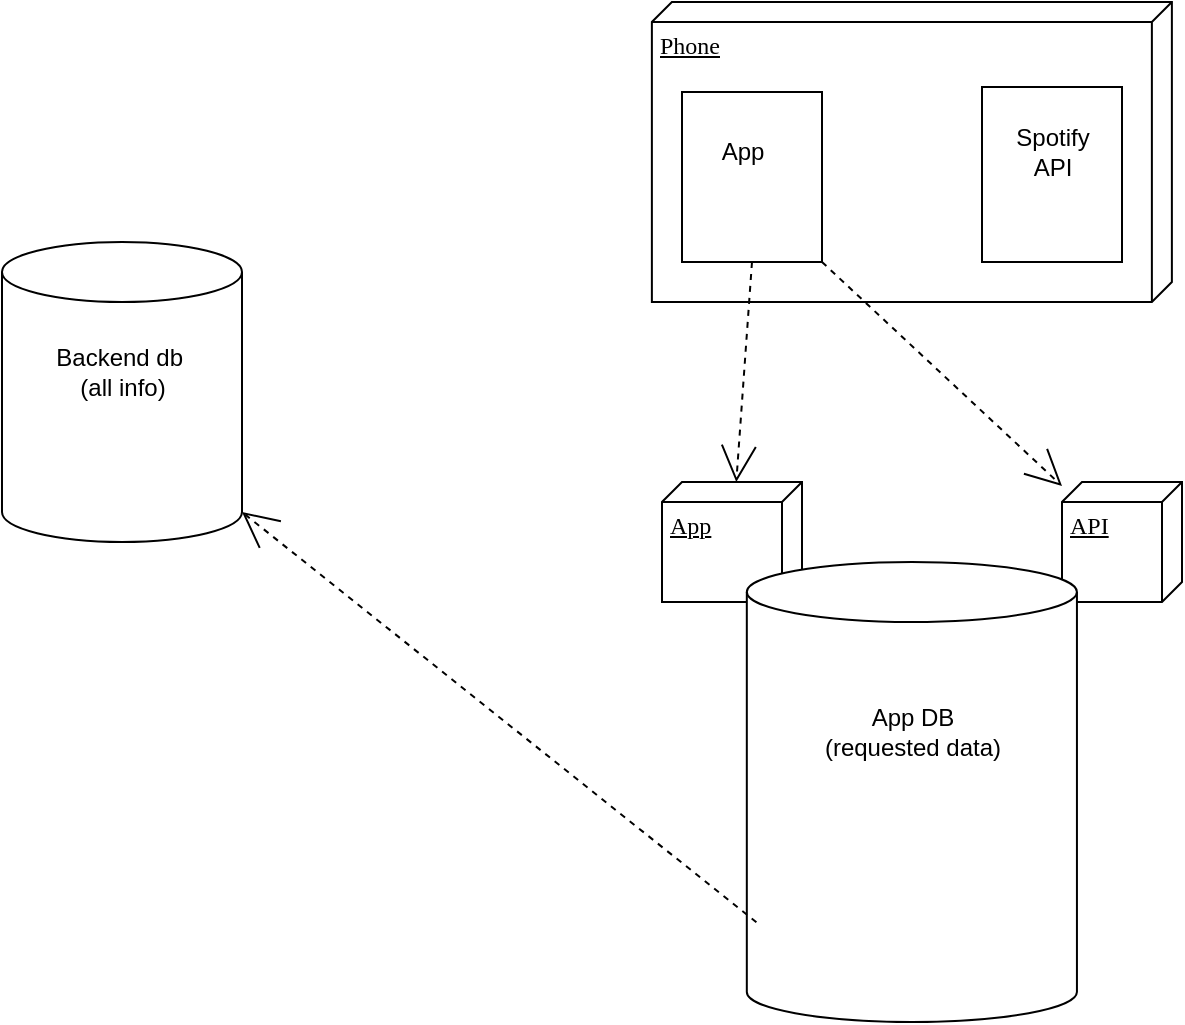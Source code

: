 <mxfile version="15.6.8" type="device"><diagram name="Page-1" id="5f0bae14-7c28-e335-631c-24af17079c00"><mxGraphModel dx="1221" dy="681" grid="1" gridSize="10" guides="1" tooltips="1" connect="1" arrows="1" fold="1" page="1" pageScale="1" pageWidth="1100" pageHeight="850" background="none" math="0" shadow="0"><root><mxCell id="0"/><mxCell id="1" parent="0"/><mxCell id="39150e848f15840c-1" value="App" style="verticalAlign=top;align=left;spacingTop=8;spacingLeft=2;spacingRight=12;shape=cube;size=10;direction=south;fontStyle=4;html=1;rounded=0;shadow=0;comic=0;labelBackgroundColor=none;strokeWidth=1;fontFamily=Verdana;fontSize=12" parent="1" vertex="1"><mxGeometry x="410" y="300" width="70" height="60" as="geometry"/></mxCell><mxCell id="39150e848f15840c-2" value="API" style="verticalAlign=top;align=left;spacingTop=8;spacingLeft=2;spacingRight=12;shape=cube;size=10;direction=south;fontStyle=4;html=1;rounded=0;shadow=0;comic=0;labelBackgroundColor=none;strokeWidth=1;fontFamily=Verdana;fontSize=12" parent="1" vertex="1"><mxGeometry x="610" y="300" width="60" height="60" as="geometry"/></mxCell><mxCell id="39150e848f15840c-3" value="Phone" style="verticalAlign=top;align=left;spacingTop=8;spacingLeft=2;spacingRight=12;shape=cube;size=10;direction=south;fontStyle=4;html=1;rounded=0;shadow=0;comic=0;labelBackgroundColor=none;strokeWidth=1;fontFamily=Verdana;fontSize=12" parent="1" vertex="1"><mxGeometry x="404.94" y="60" width="260" height="150" as="geometry"/></mxCell><mxCell id="39150e848f15840c-11" style="edgeStyle=none;rounded=0;html=1;dashed=1;labelBackgroundColor=none;startArrow=none;startFill=0;startSize=8;endArrow=open;endFill=0;endSize=16;fontFamily=Verdana;fontSize=12;exitX=0.5;exitY=1;exitDx=0;exitDy=0;" parent="1" source="ZNhPdgIjFBHWnMrNvAGb-4" target="39150e848f15840c-1" edge="1"><mxGeometry relative="1" as="geometry"><mxPoint x="524.796" y="170" as="sourcePoint"/></mxGeometry></mxCell><mxCell id="39150e848f15840c-12" style="edgeStyle=none;rounded=0;html=1;dashed=1;labelBackgroundColor=none;startArrow=none;startFill=0;startSize=8;endArrow=open;endFill=0;endSize=16;fontFamily=Verdana;fontSize=12;exitX=1;exitY=1;exitDx=0;exitDy=0;" parent="1" source="ZNhPdgIjFBHWnMrNvAGb-4" target="39150e848f15840c-2" edge="1"><mxGeometry relative="1" as="geometry"><mxPoint x="630" y="320" as="targetPoint"/></mxGeometry></mxCell><mxCell id="ZNhPdgIjFBHWnMrNvAGb-4" value="" style="rounded=0;whiteSpace=wrap;html=1;" vertex="1" parent="1"><mxGeometry x="420" y="105" width="70" height="85" as="geometry"/></mxCell><mxCell id="ZNhPdgIjFBHWnMrNvAGb-5" value="" style="rounded=0;whiteSpace=wrap;html=1;" vertex="1" parent="1"><mxGeometry x="570" y="102.5" width="70" height="87.5" as="geometry"/></mxCell><mxCell id="ZNhPdgIjFBHWnMrNvAGb-6" value="App" style="text;html=1;align=center;verticalAlign=middle;resizable=0;points=[];autosize=1;strokeColor=none;fillColor=none;" vertex="1" parent="1"><mxGeometry x="430" y="125" width="40" height="20" as="geometry"/></mxCell><mxCell id="ZNhPdgIjFBHWnMrNvAGb-7" value="Spotify&lt;br&gt;API" style="text;html=1;align=center;verticalAlign=middle;resizable=0;points=[];autosize=1;strokeColor=none;fillColor=none;" vertex="1" parent="1"><mxGeometry x="580" y="120" width="50" height="30" as="geometry"/></mxCell><mxCell id="ZNhPdgIjFBHWnMrNvAGb-9" value="" style="shape=cylinder3;whiteSpace=wrap;html=1;boundedLbl=1;backgroundOutline=1;size=15;" vertex="1" parent="1"><mxGeometry x="452.41" y="340" width="165.06" height="230" as="geometry"/></mxCell><mxCell id="ZNhPdgIjFBHWnMrNvAGb-10" value="" style="shape=cylinder3;whiteSpace=wrap;html=1;boundedLbl=1;backgroundOutline=1;size=15;" vertex="1" parent="1"><mxGeometry x="80" y="180" width="120" height="150" as="geometry"/></mxCell><mxCell id="ZNhPdgIjFBHWnMrNvAGb-11" value="Backend db&amp;nbsp;&lt;br&gt;(all info)" style="text;html=1;align=center;verticalAlign=middle;resizable=0;points=[];autosize=1;strokeColor=none;fillColor=none;" vertex="1" parent="1"><mxGeometry x="100" y="230" width="80" height="30" as="geometry"/></mxCell><mxCell id="ZNhPdgIjFBHWnMrNvAGb-12" value="App DB&lt;br&gt;(requested data)" style="text;html=1;align=center;verticalAlign=middle;resizable=0;points=[];autosize=1;strokeColor=none;fillColor=none;" vertex="1" parent="1"><mxGeometry x="484.94" y="410" width="100" height="30" as="geometry"/></mxCell><mxCell id="ZNhPdgIjFBHWnMrNvAGb-13" style="edgeStyle=none;rounded=0;html=1;dashed=1;labelBackgroundColor=none;startArrow=none;startFill=0;startSize=8;endArrow=open;endFill=0;endSize=16;fontFamily=Verdana;fontSize=12;exitX=0.029;exitY=0.783;exitDx=0;exitDy=0;exitPerimeter=0;entryX=1;entryY=1;entryDx=0;entryDy=-15;entryPerimeter=0;" edge="1" parent="1" source="ZNhPdgIjFBHWnMrNvAGb-9" target="ZNhPdgIjFBHWnMrNvAGb-10"><mxGeometry relative="1" as="geometry"><mxPoint x="465" y="200" as="sourcePoint"/><mxPoint x="457.143" y="310" as="targetPoint"/></mxGeometry></mxCell></root></mxGraphModel></diagram></mxfile>